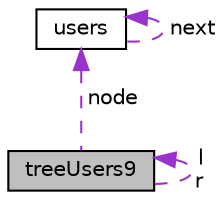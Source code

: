 digraph "treeUsers9"
{
 // LATEX_PDF_SIZE
  edge [fontname="Helvetica",fontsize="10",labelfontname="Helvetica",labelfontsize="10"];
  node [fontname="Helvetica",fontsize="10",shape=record];
  Node1 [label="treeUsers9",height=0.2,width=0.4,color="black", fillcolor="grey75", style="filled", fontcolor="black",tooltip=" "];
  Node2 -> Node1 [dir="back",color="darkorchid3",fontsize="10",style="dashed",label=" node" ];
  Node2 [label="users",height=0.2,width=0.4,color="black", fillcolor="white", style="filled",URL="$structusers.html",tooltip="Definição da struct users."];
  Node2 -> Node2 [dir="back",color="darkorchid3",fontsize="10",style="dashed",label=" next" ];
  Node1 -> Node1 [dir="back",color="darkorchid3",fontsize="10",style="dashed",label=" l\nr" ];
}
